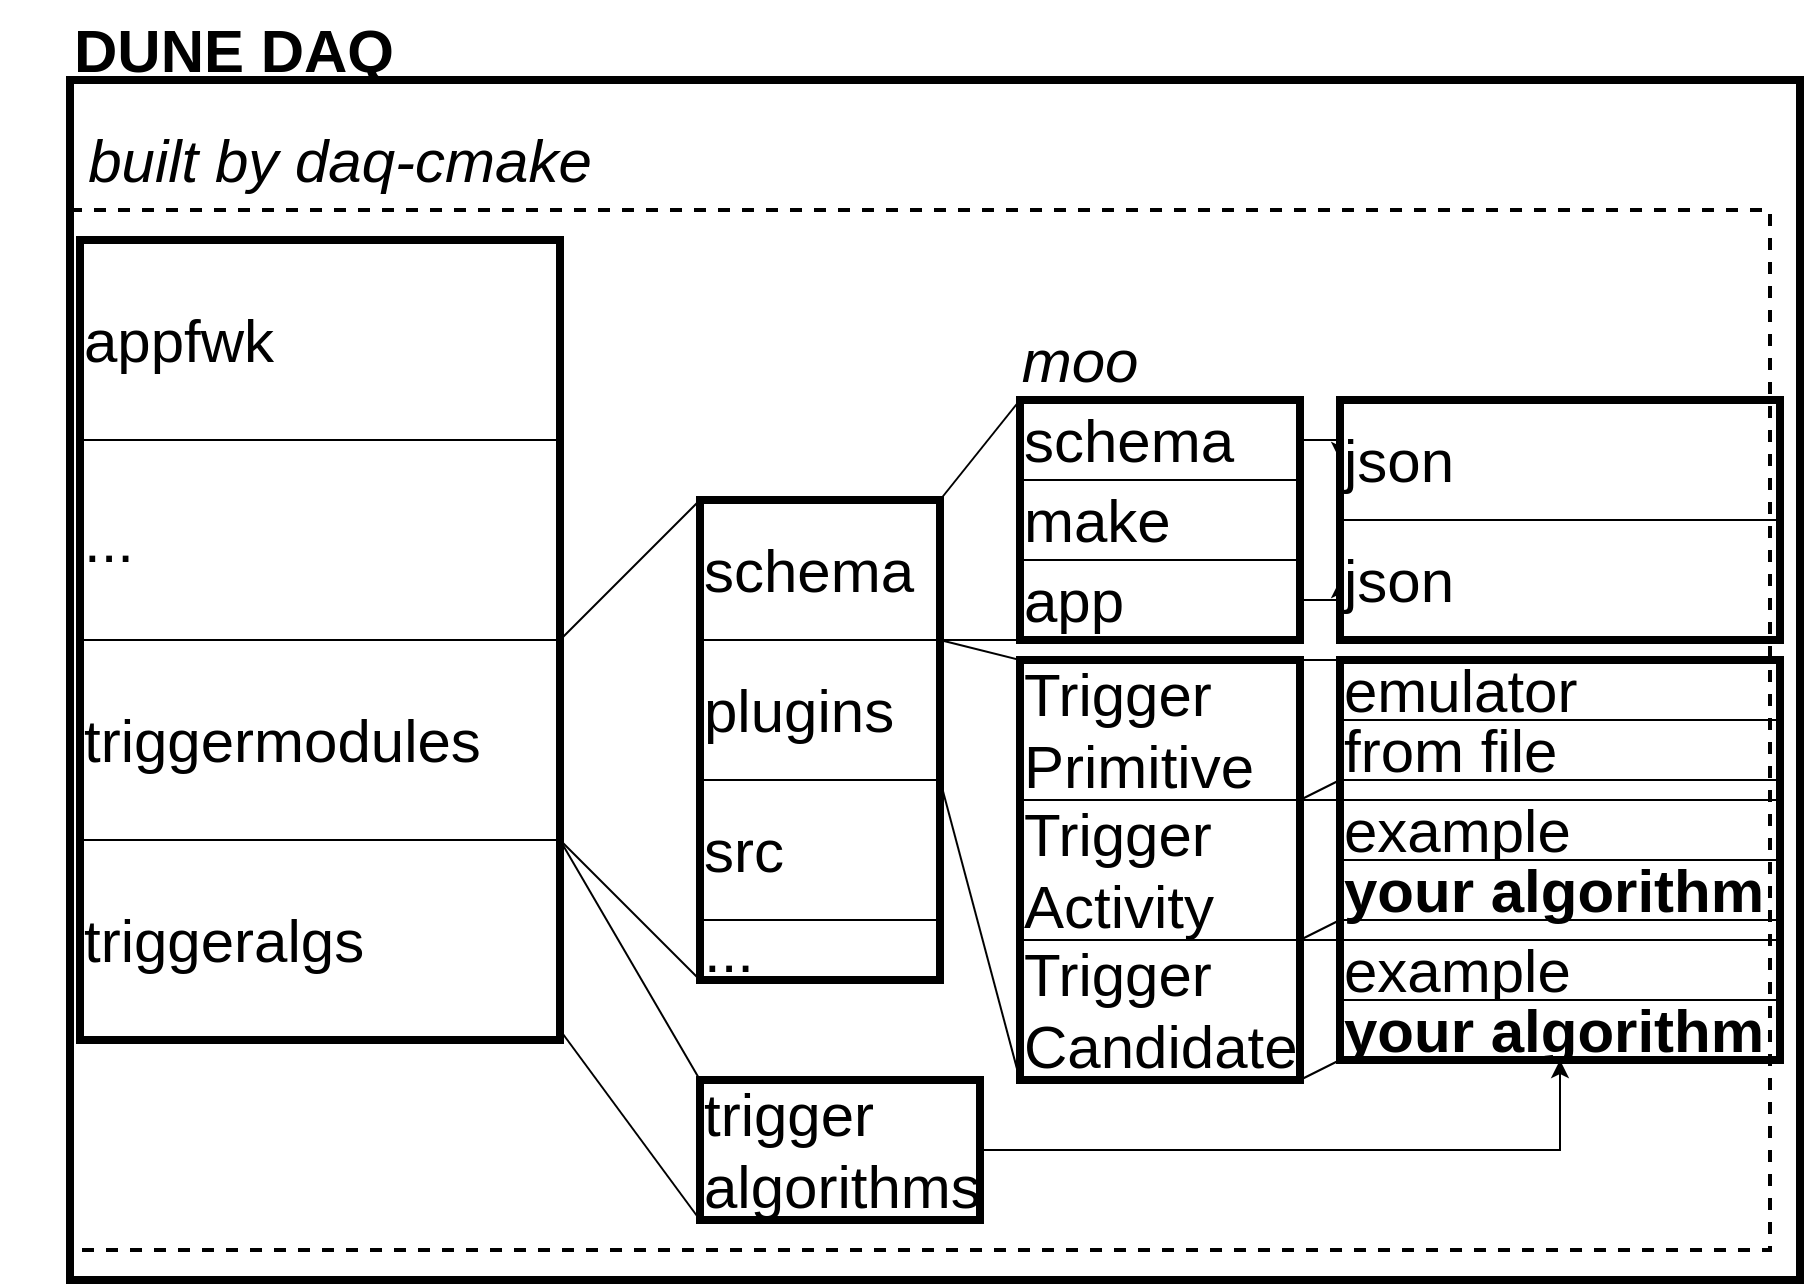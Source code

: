 <mxfile version="14.1.8" type="device"><diagram id="UIPgDmrQlvWIPO5MTL-I" name="Page-1"><mxGraphModel dx="946" dy="598" grid="1" gridSize="10" guides="1" tooltips="1" connect="1" arrows="1" fold="1" page="1" pageScale="1" pageWidth="827" pageHeight="1169" math="0" shadow="0"><root><mxCell id="0"/><mxCell id="1" parent="0"/><mxCell id="kmVJ1iL90NfjiHSdSi_d-1" value="" style="rounded=0;whiteSpace=wrap;html=1;strokeWidth=4;" parent="1" vertex="1"><mxGeometry x="145" y="110" width="865" height="600" as="geometry"/></mxCell><mxCell id="kmVJ1iL90NfjiHSdSi_d-3" value="DUNE DAQ" style="text;html=1;strokeColor=none;fillColor=none;align=left;verticalAlign=middle;whiteSpace=wrap;rounded=0;fontStyle=1;fontSize=30;" parent="1" vertex="1"><mxGeometry x="145" y="70" width="250" height="50" as="geometry"/></mxCell><mxCell id="kmVJ1iL90NfjiHSdSi_d-4" value="appfwk" style="rounded=0;whiteSpace=wrap;html=1;fontSize=30;align=left;" parent="1" vertex="1"><mxGeometry x="150" y="190" width="240" height="100" as="geometry"/></mxCell><mxCell id="kmVJ1iL90NfjiHSdSi_d-5" value="..." style="rounded=0;whiteSpace=wrap;html=1;fontSize=30;align=left;" parent="1" vertex="1"><mxGeometry x="150" y="290" width="240" height="100" as="geometry"/></mxCell><mxCell id="kmVJ1iL90NfjiHSdSi_d-6" value="triggermodules" style="rounded=0;whiteSpace=wrap;html=1;fontSize=30;align=left;" parent="1" vertex="1"><mxGeometry x="150" y="390" width="240" height="100" as="geometry"/></mxCell><mxCell id="kmVJ1iL90NfjiHSdSi_d-7" value="triggeralgs" style="rounded=0;whiteSpace=wrap;html=1;fontSize=30;align=left;" parent="1" vertex="1"><mxGeometry x="150" y="490" width="240" height="100" as="geometry"/></mxCell><mxCell id="kmVJ1iL90NfjiHSdSi_d-8" value="src" style="rounded=0;whiteSpace=wrap;html=1;fontSize=30;align=left;" parent="1" vertex="1"><mxGeometry x="460" y="460" width="120" height="70" as="geometry"/></mxCell><mxCell id="kmVJ1iL90NfjiHSdSi_d-9" value="schema" style="rounded=0;whiteSpace=wrap;html=1;fontSize=30;align=left;" parent="1" vertex="1"><mxGeometry x="460" y="320" width="120" height="70" as="geometry"/></mxCell><mxCell id="kmVJ1iL90NfjiHSdSi_d-10" value="plugins" style="rounded=0;whiteSpace=wrap;html=1;fontSize=30;align=left;" parent="1" vertex="1"><mxGeometry x="460" y="390" width="120" height="70" as="geometry"/></mxCell><mxCell id="kmVJ1iL90NfjiHSdSi_d-11" value="" style="endArrow=none;html=1;fontSize=30;entryX=0;entryY=0;entryDx=0;entryDy=0;" parent="1" target="kmVJ1iL90NfjiHSdSi_d-9" edge="1"><mxGeometry width="50" height="50" relative="1" as="geometry"><mxPoint x="390" y="390" as="sourcePoint"/><mxPoint x="400" y="370" as="targetPoint"/></mxGeometry></mxCell><mxCell id="kmVJ1iL90NfjiHSdSi_d-12" value="" style="endArrow=none;html=1;fontSize=30;entryX=0;entryY=1;entryDx=0;entryDy=0;" parent="1" target="kmVJ1iL90NfjiHSdSi_d-17" edge="1"><mxGeometry width="50" height="50" relative="1" as="geometry"><mxPoint x="390" y="490" as="sourcePoint"/><mxPoint x="460" y="440" as="targetPoint"/></mxGeometry></mxCell><mxCell id="kmVJ1iL90NfjiHSdSi_d-20" style="edgeStyle=orthogonalEdgeStyle;rounded=0;orthogonalLoop=1;jettySize=auto;html=1;exitX=1;exitY=0.5;exitDx=0;exitDy=0;entryX=0;entryY=0.5;entryDx=0;entryDy=0;fontSize=30;" parent="1" source="kmVJ1iL90NfjiHSdSi_d-13" target="kmVJ1iL90NfjiHSdSi_d-14" edge="1"><mxGeometry relative="1" as="geometry"/></mxCell><mxCell id="kmVJ1iL90NfjiHSdSi_d-13" value="schema" style="rounded=0;whiteSpace=wrap;html=1;fontSize=30;align=left;" parent="1" vertex="1"><mxGeometry x="620" y="270" width="140" height="40" as="geometry"/></mxCell><mxCell id="kmVJ1iL90NfjiHSdSi_d-14" value="json" style="rounded=0;whiteSpace=wrap;html=1;fontSize=30;align=left;" parent="1" vertex="1"><mxGeometry x="780" y="270" width="220" height="60" as="geometry"/></mxCell><mxCell id="kmVJ1iL90NfjiHSdSi_d-21" style="edgeStyle=orthogonalEdgeStyle;rounded=0;orthogonalLoop=1;jettySize=auto;html=1;exitX=1;exitY=0.5;exitDx=0;exitDy=0;entryX=0;entryY=0.5;entryDx=0;entryDy=0;fontSize=30;" parent="1" source="kmVJ1iL90NfjiHSdSi_d-16" target="kmVJ1iL90NfjiHSdSi_d-18" edge="1"><mxGeometry relative="1" as="geometry"/></mxCell><mxCell id="kmVJ1iL90NfjiHSdSi_d-16" value="app" style="rounded=0;whiteSpace=wrap;html=1;fontSize=30;align=left;" parent="1" vertex="1"><mxGeometry x="620" y="350" width="140" height="40" as="geometry"/></mxCell><mxCell id="kmVJ1iL90NfjiHSdSi_d-17" value="..." style="rounded=0;whiteSpace=wrap;html=1;fontSize=30;align=left;" parent="1" vertex="1"><mxGeometry x="460" y="530" width="120" height="30" as="geometry"/></mxCell><mxCell id="kmVJ1iL90NfjiHSdSi_d-18" value="json" style="rounded=0;whiteSpace=wrap;html=1;fontSize=30;align=left;" parent="1" vertex="1"><mxGeometry x="780" y="330" width="220" height="60" as="geometry"/></mxCell><mxCell id="kmVJ1iL90NfjiHSdSi_d-22" value="Trigger Primitive" style="rounded=0;whiteSpace=wrap;html=1;fontSize=30;align=left;" parent="1" vertex="1"><mxGeometry x="620" y="400" width="140" height="70" as="geometry"/></mxCell><mxCell id="kmVJ1iL90NfjiHSdSi_d-45" style="edgeStyle=orthogonalEdgeStyle;rounded=0;orthogonalLoop=1;jettySize=auto;html=1;exitX=1;exitY=0.5;exitDx=0;exitDy=0;fontSize=30;" parent="1" source="kmVJ1iL90NfjiHSdSi_d-23" target="kmVJ1iL90NfjiHSdSi_d-31" edge="1"><mxGeometry relative="1" as="geometry"/></mxCell><mxCell id="kmVJ1iL90NfjiHSdSi_d-23" value="trigger algorithms" style="rounded=0;whiteSpace=wrap;html=1;fontSize=30;align=left;strokeWidth=4;" parent="1" vertex="1"><mxGeometry x="460" y="610" width="140" height="70" as="geometry"/></mxCell><mxCell id="kmVJ1iL90NfjiHSdSi_d-24" value="Trigger Activity" style="rounded=0;whiteSpace=wrap;html=1;fontSize=30;align=left;" parent="1" vertex="1"><mxGeometry x="620" y="470" width="140" height="70" as="geometry"/></mxCell><mxCell id="kmVJ1iL90NfjiHSdSi_d-25" value="Trigger Candidate" style="rounded=0;whiteSpace=wrap;html=1;fontSize=30;align=left;" parent="1" vertex="1"><mxGeometry x="620" y="540" width="140" height="70" as="geometry"/></mxCell><mxCell id="kmVJ1iL90NfjiHSdSi_d-26" value="emulator" style="rounded=0;whiteSpace=wrap;html=1;fontSize=30;align=left;" parent="1" vertex="1"><mxGeometry x="780" y="400" width="220" height="30" as="geometry"/></mxCell><mxCell id="kmVJ1iL90NfjiHSdSi_d-27" value="from file" style="rounded=0;whiteSpace=wrap;html=1;fontSize=30;align=left;" parent="1" vertex="1"><mxGeometry x="780" y="430" width="220" height="30" as="geometry"/></mxCell><mxCell id="kmVJ1iL90NfjiHSdSi_d-28" value="example" style="rounded=0;whiteSpace=wrap;html=1;fontSize=30;align=left;" parent="1" vertex="1"><mxGeometry x="780" y="470" width="220" height="30" as="geometry"/></mxCell><mxCell id="kmVJ1iL90NfjiHSdSi_d-29" value="&lt;b&gt;your algorithm&lt;/b&gt;" style="rounded=0;whiteSpace=wrap;html=1;fontSize=30;align=left;" parent="1" vertex="1"><mxGeometry x="780" y="500" width="220" height="30" as="geometry"/></mxCell><mxCell id="kmVJ1iL90NfjiHSdSi_d-30" value="example" style="rounded=0;whiteSpace=wrap;html=1;fontSize=30;align=left;" parent="1" vertex="1"><mxGeometry x="780" y="540" width="220" height="30" as="geometry"/></mxCell><mxCell id="kmVJ1iL90NfjiHSdSi_d-31" value="&lt;b&gt;your algorithm&lt;/b&gt;" style="rounded=0;whiteSpace=wrap;html=1;fontSize=30;align=left;" parent="1" vertex="1"><mxGeometry x="780" y="570" width="220" height="30" as="geometry"/></mxCell><mxCell id="kmVJ1iL90NfjiHSdSi_d-32" value="" style="endArrow=none;html=1;fontSize=30;entryX=1;entryY=0;entryDx=0;entryDy=0;exitX=0;exitY=0;exitDx=0;exitDy=0;" parent="1" source="kmVJ1iL90NfjiHSdSi_d-26" target="kmVJ1iL90NfjiHSdSi_d-22" edge="1"><mxGeometry width="50" height="50" relative="1" as="geometry"><mxPoint x="660" y="520" as="sourcePoint"/><mxPoint x="710" y="470" as="targetPoint"/></mxGeometry></mxCell><mxCell id="kmVJ1iL90NfjiHSdSi_d-33" value="" style="endArrow=none;html=1;fontSize=30;entryX=0;entryY=1;entryDx=0;entryDy=0;" parent="1" target="kmVJ1iL90NfjiHSdSi_d-27" edge="1"><mxGeometry width="50" height="50" relative="1" as="geometry"><mxPoint x="760" y="470" as="sourcePoint"/><mxPoint x="710" y="470" as="targetPoint"/></mxGeometry></mxCell><mxCell id="kmVJ1iL90NfjiHSdSi_d-34" value="" style="endArrow=none;html=1;fontSize=30;exitX=1;exitY=0;exitDx=0;exitDy=0;" parent="1" source="kmVJ1iL90NfjiHSdSi_d-24" edge="1"><mxGeometry width="50" height="50" relative="1" as="geometry"><mxPoint x="770" y="480" as="sourcePoint"/><mxPoint x="780" y="470" as="targetPoint"/></mxGeometry></mxCell><mxCell id="kmVJ1iL90NfjiHSdSi_d-35" value="" style="endArrow=none;html=1;fontSize=30;exitX=1;exitY=1;exitDx=0;exitDy=0;entryX=0;entryY=1;entryDx=0;entryDy=0;" parent="1" source="kmVJ1iL90NfjiHSdSi_d-24" target="kmVJ1iL90NfjiHSdSi_d-29" edge="1"><mxGeometry width="50" height="50" relative="1" as="geometry"><mxPoint x="770" y="480" as="sourcePoint"/><mxPoint x="790" y="480" as="targetPoint"/></mxGeometry></mxCell><mxCell id="kmVJ1iL90NfjiHSdSi_d-36" value="" style="endArrow=none;html=1;fontSize=30;exitX=1;exitY=0;exitDx=0;exitDy=0;entryX=0;entryY=0;entryDx=0;entryDy=0;" parent="1" source="kmVJ1iL90NfjiHSdSi_d-25" target="kmVJ1iL90NfjiHSdSi_d-30" edge="1"><mxGeometry width="50" height="50" relative="1" as="geometry"><mxPoint x="770" y="550" as="sourcePoint"/><mxPoint x="790" y="540" as="targetPoint"/></mxGeometry></mxCell><mxCell id="kmVJ1iL90NfjiHSdSi_d-37" value="" style="endArrow=none;html=1;fontSize=30;entryX=0;entryY=1;entryDx=0;entryDy=0;exitX=1;exitY=1;exitDx=0;exitDy=0;" parent="1" source="kmVJ1iL90NfjiHSdSi_d-25" target="kmVJ1iL90NfjiHSdSi_d-31" edge="1"><mxGeometry width="50" height="50" relative="1" as="geometry"><mxPoint x="770" y="550" as="sourcePoint"/><mxPoint x="790" y="550" as="targetPoint"/></mxGeometry></mxCell><mxCell id="kmVJ1iL90NfjiHSdSi_d-38" value="" style="endArrow=none;html=1;fontSize=30;exitX=1;exitY=0;exitDx=0;exitDy=0;entryX=0;entryY=1;entryDx=0;entryDy=0;" parent="1" source="kmVJ1iL90NfjiHSdSi_d-10" target="kmVJ1iL90NfjiHSdSi_d-16" edge="1"><mxGeometry width="50" height="50" relative="1" as="geometry"><mxPoint x="660" y="520" as="sourcePoint"/><mxPoint x="710" y="470" as="targetPoint"/></mxGeometry></mxCell><mxCell id="kmVJ1iL90NfjiHSdSi_d-39" value="" style="endArrow=none;html=1;fontSize=30;exitX=1;exitY=0;exitDx=0;exitDy=0;entryX=0;entryY=0;entryDx=0;entryDy=0;" parent="1" source="kmVJ1iL90NfjiHSdSi_d-9" target="kmVJ1iL90NfjiHSdSi_d-13" edge="1"><mxGeometry width="50" height="50" relative="1" as="geometry"><mxPoint x="660" y="520" as="sourcePoint"/><mxPoint x="710" y="470" as="targetPoint"/></mxGeometry></mxCell><mxCell id="kmVJ1iL90NfjiHSdSi_d-40" value="" style="endArrow=none;html=1;fontSize=30;" parent="1" edge="1"><mxGeometry width="50" height="50" relative="1" as="geometry"><mxPoint x="580" y="390" as="sourcePoint"/><mxPoint x="620" y="400" as="targetPoint"/></mxGeometry></mxCell><mxCell id="kmVJ1iL90NfjiHSdSi_d-41" value="" style="endArrow=none;html=1;fontSize=30;exitX=1;exitY=1;exitDx=0;exitDy=0;entryX=0;entryY=1;entryDx=0;entryDy=0;" parent="1" source="kmVJ1iL90NfjiHSdSi_d-10" target="kmVJ1iL90NfjiHSdSi_d-25" edge="1"><mxGeometry width="50" height="50" relative="1" as="geometry"><mxPoint x="590" y="400" as="sourcePoint"/><mxPoint x="630" y="410" as="targetPoint"/></mxGeometry></mxCell><mxCell id="kmVJ1iL90NfjiHSdSi_d-42" value="" style="endArrow=none;html=1;fontSize=30;entryX=0;entryY=0;entryDx=0;entryDy=0;exitX=1;exitY=1;exitDx=0;exitDy=0;" parent="1" source="kmVJ1iL90NfjiHSdSi_d-6" target="kmVJ1iL90NfjiHSdSi_d-23" edge="1"><mxGeometry width="50" height="50" relative="1" as="geometry"><mxPoint x="400" y="500" as="sourcePoint"/><mxPoint x="470" y="570" as="targetPoint"/></mxGeometry></mxCell><mxCell id="kmVJ1iL90NfjiHSdSi_d-43" value="" style="endArrow=none;html=1;fontSize=30;exitX=1;exitY=1;exitDx=0;exitDy=0;entryX=0;entryY=1;entryDx=0;entryDy=0;" parent="1" target="kmVJ1iL90NfjiHSdSi_d-23" edge="1"><mxGeometry width="50" height="50" relative="1" as="geometry"><mxPoint x="390" y="585" as="sourcePoint"/><mxPoint x="460" y="705" as="targetPoint"/></mxGeometry></mxCell><mxCell id="kmVJ1iL90NfjiHSdSi_d-47" value="" style="rounded=0;whiteSpace=wrap;html=1;strokeWidth=4;fillColor=none;fontSize=30;align=left;" parent="1" vertex="1"><mxGeometry x="780" y="400" width="220" height="200" as="geometry"/></mxCell><mxCell id="kmVJ1iL90NfjiHSdSi_d-49" value="" style="rounded=0;whiteSpace=wrap;html=1;strokeWidth=4;fillColor=none;fontSize=30;align=left;" parent="1" vertex="1"><mxGeometry x="620" y="400" width="140" height="210" as="geometry"/></mxCell><mxCell id="kmVJ1iL90NfjiHSdSi_d-51" value="" style="rounded=0;whiteSpace=wrap;html=1;strokeWidth=4;fillColor=none;fontSize=30;align=left;" parent="1" vertex="1"><mxGeometry x="780" y="270" width="220" height="120" as="geometry"/></mxCell><mxCell id="kmVJ1iL90NfjiHSdSi_d-52" value="" style="rounded=0;whiteSpace=wrap;html=1;strokeWidth=4;fillColor=none;fontSize=30;align=left;" parent="1" vertex="1"><mxGeometry x="460" y="320" width="120" height="240" as="geometry"/></mxCell><mxCell id="kmVJ1iL90NfjiHSdSi_d-53" value="" style="rounded=0;whiteSpace=wrap;html=1;strokeWidth=4;fillColor=none;fontSize=30;align=left;" parent="1" vertex="1"><mxGeometry x="150" y="190" width="240" height="400" as="geometry"/></mxCell><mxCell id="kmVJ1iL90NfjiHSdSi_d-54" value="moo" style="text;html=1;strokeColor=none;fillColor=none;align=center;verticalAlign=middle;whiteSpace=wrap;rounded=0;fontSize=30;fontStyle=2" parent="1" vertex="1"><mxGeometry x="630" y="240" width="40" height="20" as="geometry"/></mxCell><mxCell id="kmVJ1iL90NfjiHSdSi_d-56" value="" style="rounded=0;whiteSpace=wrap;html=1;dashed=1;strokeWidth=2;fillColor=none;fontSize=30;align=left;" parent="1" vertex="1"><mxGeometry x="145" y="175" width="850" height="520" as="geometry"/></mxCell><mxCell id="kmVJ1iL90NfjiHSdSi_d-57" value="built by daq-cmake" style="text;html=1;strokeColor=none;fillColor=none;align=center;verticalAlign=middle;whiteSpace=wrap;rounded=0;dashed=1;fontSize=30;fontStyle=2" parent="1" vertex="1"><mxGeometry x="110" y="140" width="340" height="20" as="geometry"/></mxCell><mxCell id="kmVJ1iL90NfjiHSdSi_d-58" value="make&lt;br&gt;" style="rounded=0;whiteSpace=wrap;html=1;fontSize=30;align=left;" parent="1" vertex="1"><mxGeometry x="620" y="310" width="140" height="40" as="geometry"/></mxCell><mxCell id="kmVJ1iL90NfjiHSdSi_d-50" value="" style="rounded=0;whiteSpace=wrap;html=1;strokeWidth=4;fillColor=none;fontSize=30;align=left;" parent="1" vertex="1"><mxGeometry x="620" y="270" width="140" height="120" as="geometry"/></mxCell></root></mxGraphModel></diagram></mxfile>